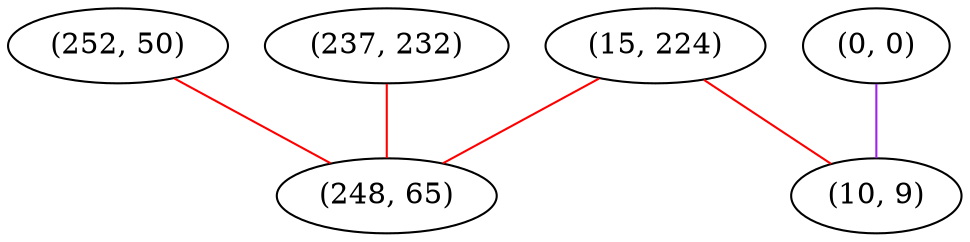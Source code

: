 graph "" {
"(252, 50)";
"(0, 0)";
"(15, 224)";
"(237, 232)";
"(248, 65)";
"(10, 9)";
"(252, 50)" -- "(248, 65)"  [color=red, key=0, weight=1];
"(0, 0)" -- "(10, 9)"  [color=purple, key=0, weight=4];
"(15, 224)" -- "(248, 65)"  [color=red, key=0, weight=1];
"(15, 224)" -- "(10, 9)"  [color=red, key=0, weight=1];
"(237, 232)" -- "(248, 65)"  [color=red, key=0, weight=1];
}
